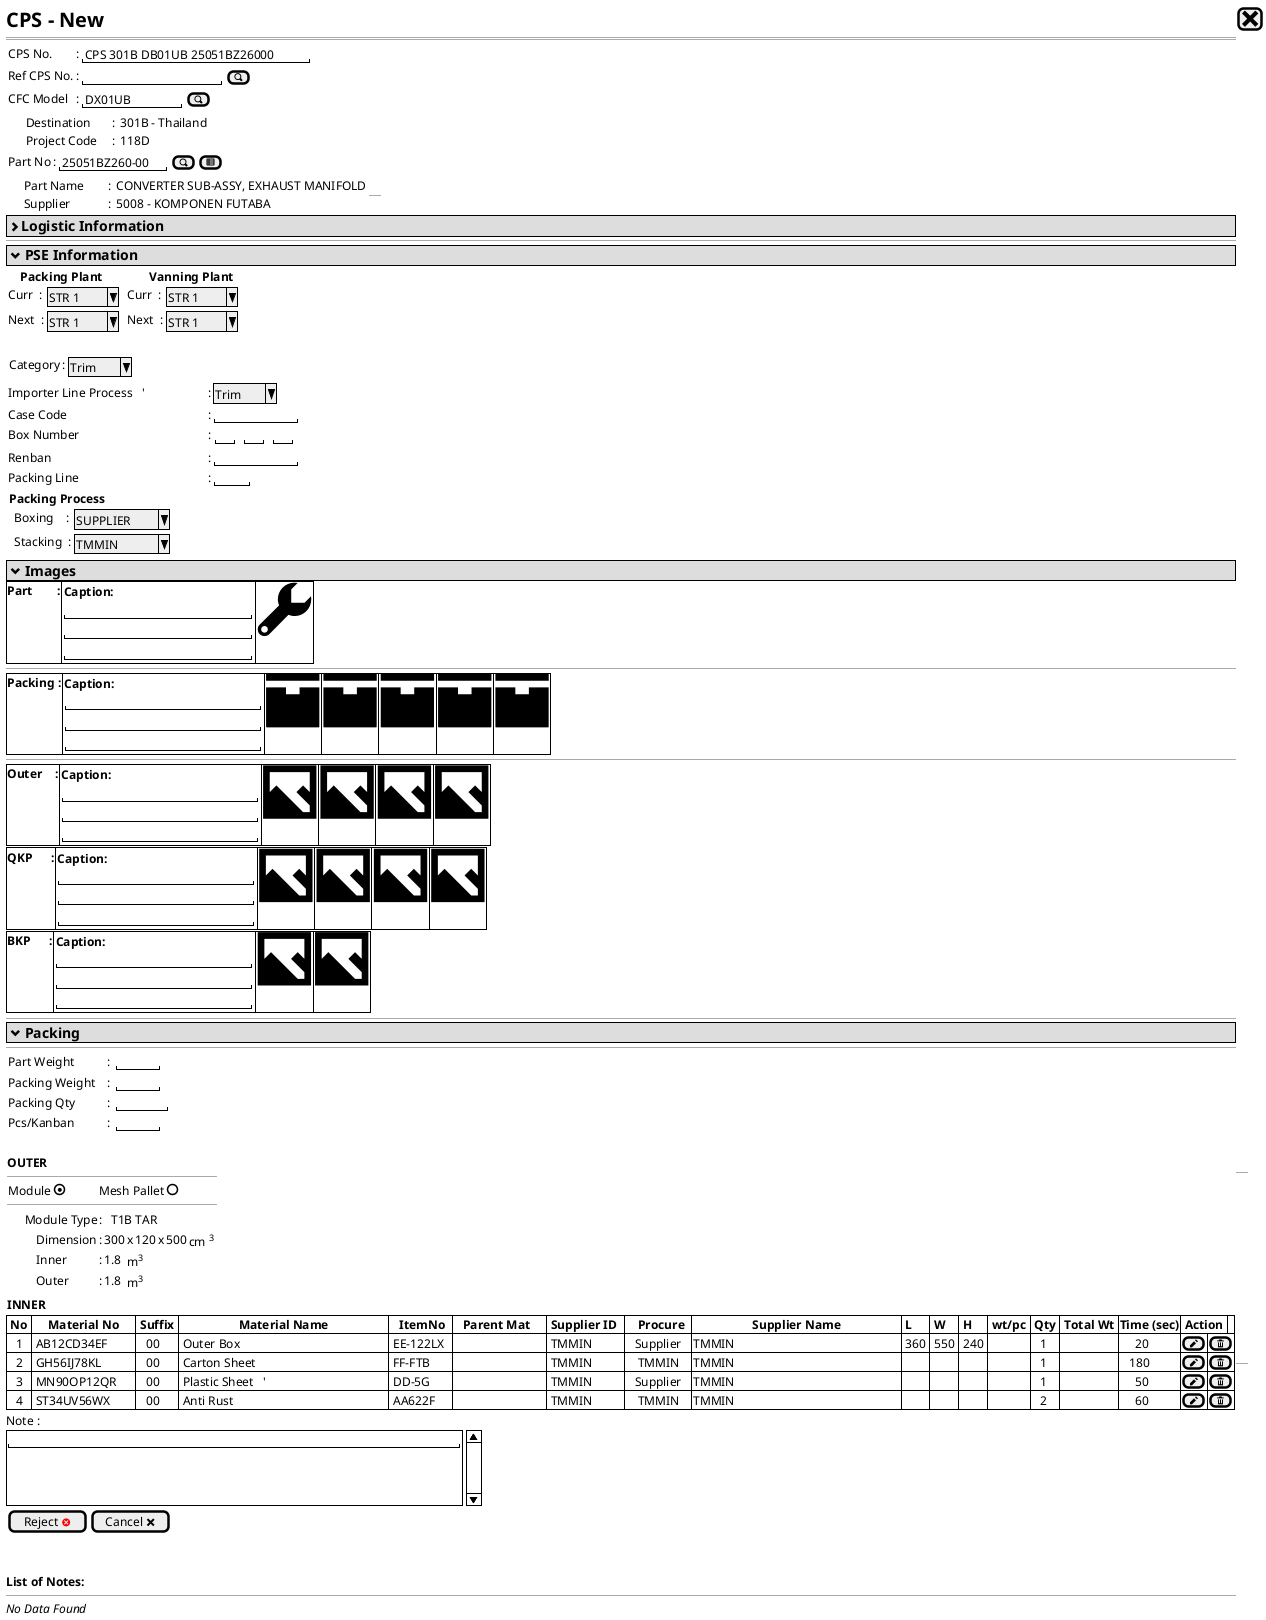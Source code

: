 ' Section Head, Dept Head Approval
@startuml
@startsalt
{
  <b><size:20>CPS - New |[<size:25><&x>]|*
  ==
  {
    {
      CPS No.      |:{|"CPS 301B DB01UB 25051BZ26000"|}
      Ref CPS No.  |:{|"                 "| [<&magnifying-glass>]}| *      
      CFC Model       |:{|"DX01UB      "| [<&magnifying-glass>]}
    }
    {
      |     |Destination     |:| 301B - Thailand |*
      |     |Project Code    |:| 118D |*
    }
    {
      Part No         |:{|"25051BZ260-00"| [<&magnifying-glass>] | [<&spreadsheet>]}
    }
    {
      |     Part Name       |: | CONVERTER SUB-ASSY, EXHAUST MANIFOLD        |*
      |     Supplier        |: | 5008 - KOMPONEN FUTABA       |*
    }    
    --
  }
    {*
      <b><size:14> <&chevron-right>Logistic Information
    }
    --
    {*
      <b><size:14> <&chevron-bottom> PSE Information
    }
    'pse inputed fields
    { 
      {
        |<b>    Packing Plant |*        |  .      | <b>       Vanning Plant |*             |*
        |Curr  :          |{ ^ STR 1 ^ }|  .      |Curr  :           |{ ^ STR 1 ^ }        |*
        |Next  :          |{ ^ STR 1 ^ }|  .      |Next  :           |{ ^ STR 1 ^ }        |*
      }
      .
      {
        {Category       |:| { ^ Trim ^ }|}*
      }
      {
        Importer Line Process   '|:| ^ Trim ^ |*
        Case Code                |:| "          "|*
        Box Number               |:{|"  "|.|"  "|.|"  "|}*
        Renban                   |:| "          "|*
        Packing Line             |:| "    "|*        
        {
          |<b>Packing Process |*        |* 
          . |Boxing    :          |{ ^ SUPPLIER ^ }|*  
          . |Stacking  :          |{ ^  TMMIN   ^ }|*  
        }
      }
    }
    'end pse input detail     --
    {*
      <b><size:14> <&chevron-bottom> Images
    }
    {#
      |<b>Part        :|{ 
        <b>Caption: 
        "                       "
        "                       "
        "                       "
      }|<size:80><&wrench>|*
    }
    --
    {#
      |<b>Packing : |{ 
        <b>Caption: 
        "                        "
        "                        "
        "                        "
      }|<size:80><&box>|<size:80><&box>|<size:80><&box>|<size:80><&box>|<size:80><&box>|*
    }
    --
    {#
      |<b>Outer    : |{ 
        <b>Caption: 
        "                        "
        "                        "
        "                        "
      }|<size:80><&image>|<size:80><&image>|<size:80><&image>|<size:80><&image>|*
    }
    {#
      |<b>QKP      : |{ 
        <b>Caption: 
        "                        "
        "                        "
        "                        "
      }|<size:80><&image>|<size:80><&image>|<size:80><&image>|<size:80><&image>|*
    }
    {#
      |<b>BKP      : |{ 
        <b>Caption: 
        "                        "
        "                        "
        "                        "
      }|<size:80><&image>||<size:80><&image>|*
    }
    --
  {*
    <b><size:14> <&chevron-bottom> Packing
  }
  --
{
  {
    |Part Weight      |: |"     "|*
    |Packing Weight   |: |"     "|*
    |Packing Qty      |: |"      "|*
    |Pcs/Kanban       |: |"     "|*
  }*
  .
  <b>OUTER
  --
  {|Module |(X)|      |Mesh Pallet|()|}*
  --
  {
    {      Module Type     |: |  T1B TAR  | | }*  
      {
        .|       Dimension     |: | 300 | x | 120 | x | 500 | cm <sup>3</sup> |*
        .|       Inner         |: | 1.8 | m<sup>3</sup>                      |*
        .|       Outer         |: | 1.8 | m<sup>3</sup>                      |*
      }
  }      
}    
--
{
  |<b>INNER   |*
}
{#
  | <b>No |     <b>Material No     | <b>Suffix |                   <b>Material Name                   |   <b>ItemNo  |   <b>Parent Mat     | <b>Supplier ID  |    <b>Procure  |                   <b>Supplier Name                   | <b>L   | <b>W  | <b>H | <b>wt/pc | <b>Qty | <b>Total Wt |<b>Time (sec)| <b>Action |*
  |   1   | AB12CD34EF             |   00      | Outer Box                                            | EE-122LX     |                    .| TMMIN           |    Supplier    | TMMIN                                                 | 360    | 550   | 240  |         .|    1   |           . |      20     |[<&pencil>]|[<&trash>]|*
  |   2   | GH56IJ78KL             |   00      | Carton Sheet                                         | FF-FTB       |                    .| TMMIN           |     TMMIN      | TMMIN                                                 |.       |.      |.     |         .|    1   |           . |    180      |[<&pencil>]|[<&trash>]|*
  |   3   | MN90OP12QR             |   00      | Plastic Sheet   '                                    | DD-5G        |                    .| TMMIN           |    Supplier    | TMMIN                                                 |.       |.      |.     |         .|    1   |           . |      50     |[<&pencil>]|[<&trash>]|*
  |   4   | ST34UV56WX             |   00      | Anti Rust                                            | AA622F       |                    .| TMMIN           |     TMMIN      | TMMIN                                                 |.       |.      |.     |         .|    2   |           . |      60     |[<&pencil>]|[<&trash>]|*    
}    
  --
  '{[Accept <&media-record>] | [Reject <&data-transfer-upload>]}
  Note :
  {SI
    "                                                        "
    .
    .
    .
  }
  {[Reject <color:red><&circle-x>]| [Cancel <&x>]}
  .
  .
  <b>List of Notes:
  --
  <i>No Data Found 
}
@endsalt
@enduml
